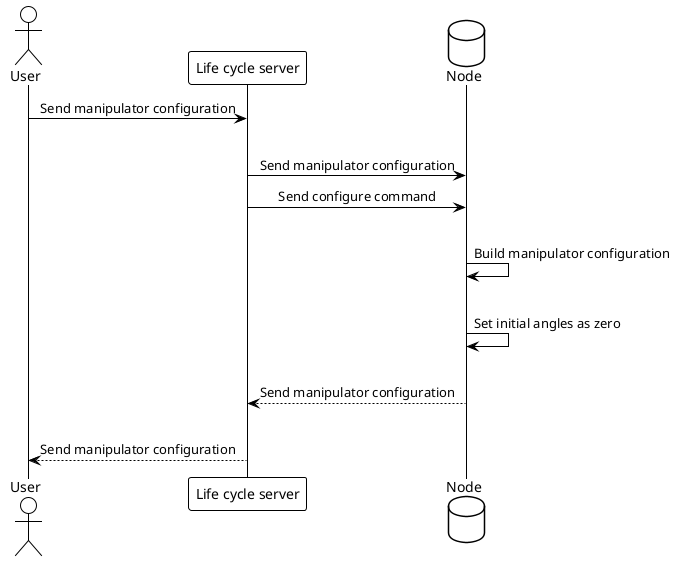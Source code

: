 @startuml
!theme plain

skinparam sequenceMessageAlign center

actor User as User
participant "Life cycle server" as Server
database Node as Node

User -> Server : Send manipulator configuration

|||
Server -> Node : Send manipulator configuration
Server -> Node : Send configure command

|||
Node -> Node : Build manipulator configuration

|||
Node -> Node : Set initial angles as zero

|||
Server <-- Node : Send manipulator configuration

|||
User <-- Server : Send manipulator configuration
@enduml